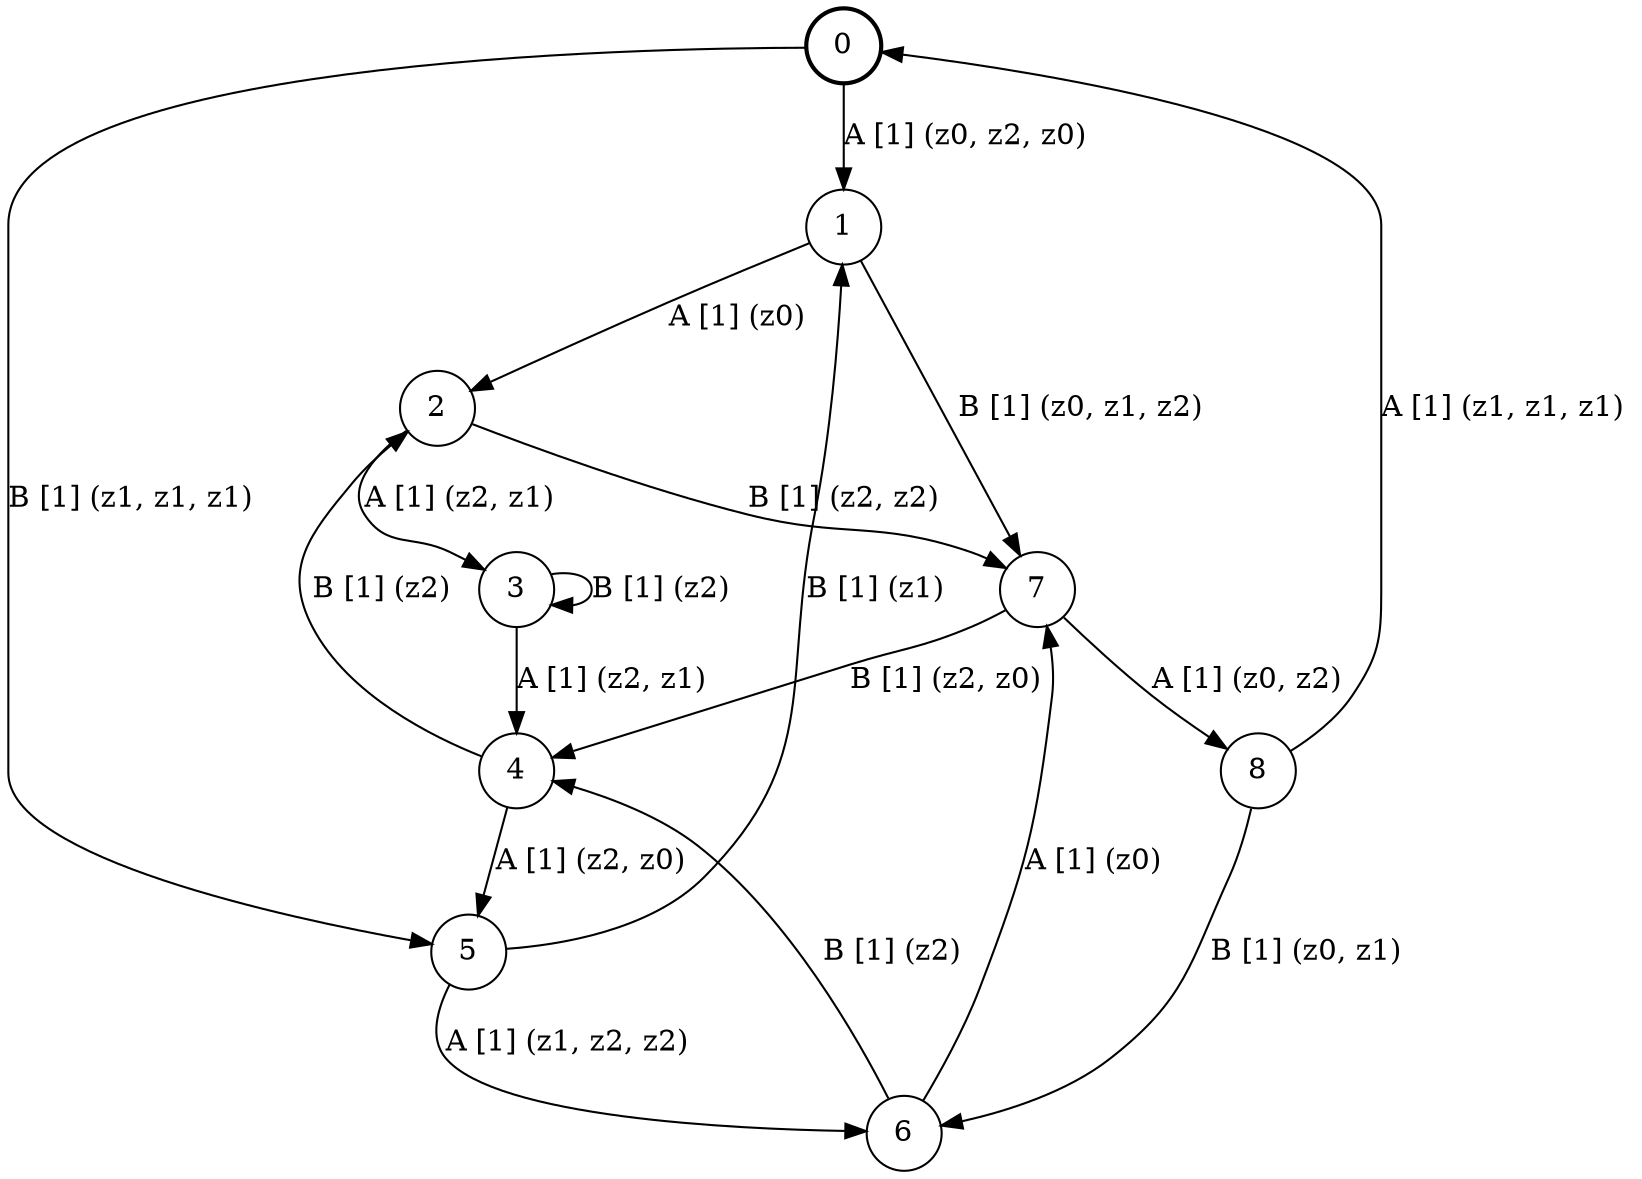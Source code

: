 # generated file, don't try to modify
# command: dot -Tpng <filename> > tree.png
digraph Automaton {
    node [shape = circle];
    0 [style = "bold"];
    0 -> 1 [label = "A [1] (z0, z2, z0) "];
    0 -> 5 [label = "B [1] (z1, z1, z1) "];
    1 -> 2 [label = "A [1] (z0) "];
    1 -> 7 [label = "B [1] (z0, z1, z2) "];
    2 -> 3 [label = "A [1] (z2, z1) "];
    2 -> 7 [label = "B [1] (z2, z2) "];
    3 -> 4 [label = "A [1] (z2, z1) "];
    3 -> 3 [label = "B [1] (z2) "];
    4 -> 5 [label = "A [1] (z2, z0) "];
    4 -> 2 [label = "B [1] (z2) "];
    5 -> 6 [label = "A [1] (z1, z2, z2) "];
    5 -> 1 [label = "B [1] (z1) "];
    6 -> 7 [label = "A [1] (z0) "];
    6 -> 4 [label = "B [1] (z2) "];
    7 -> 8 [label = "A [1] (z0, z2) "];
    7 -> 4 [label = "B [1] (z2, z0) "];
    8 -> 0 [label = "A [1] (z1, z1, z1) "];
    8 -> 6 [label = "B [1] (z0, z1) "];
}

